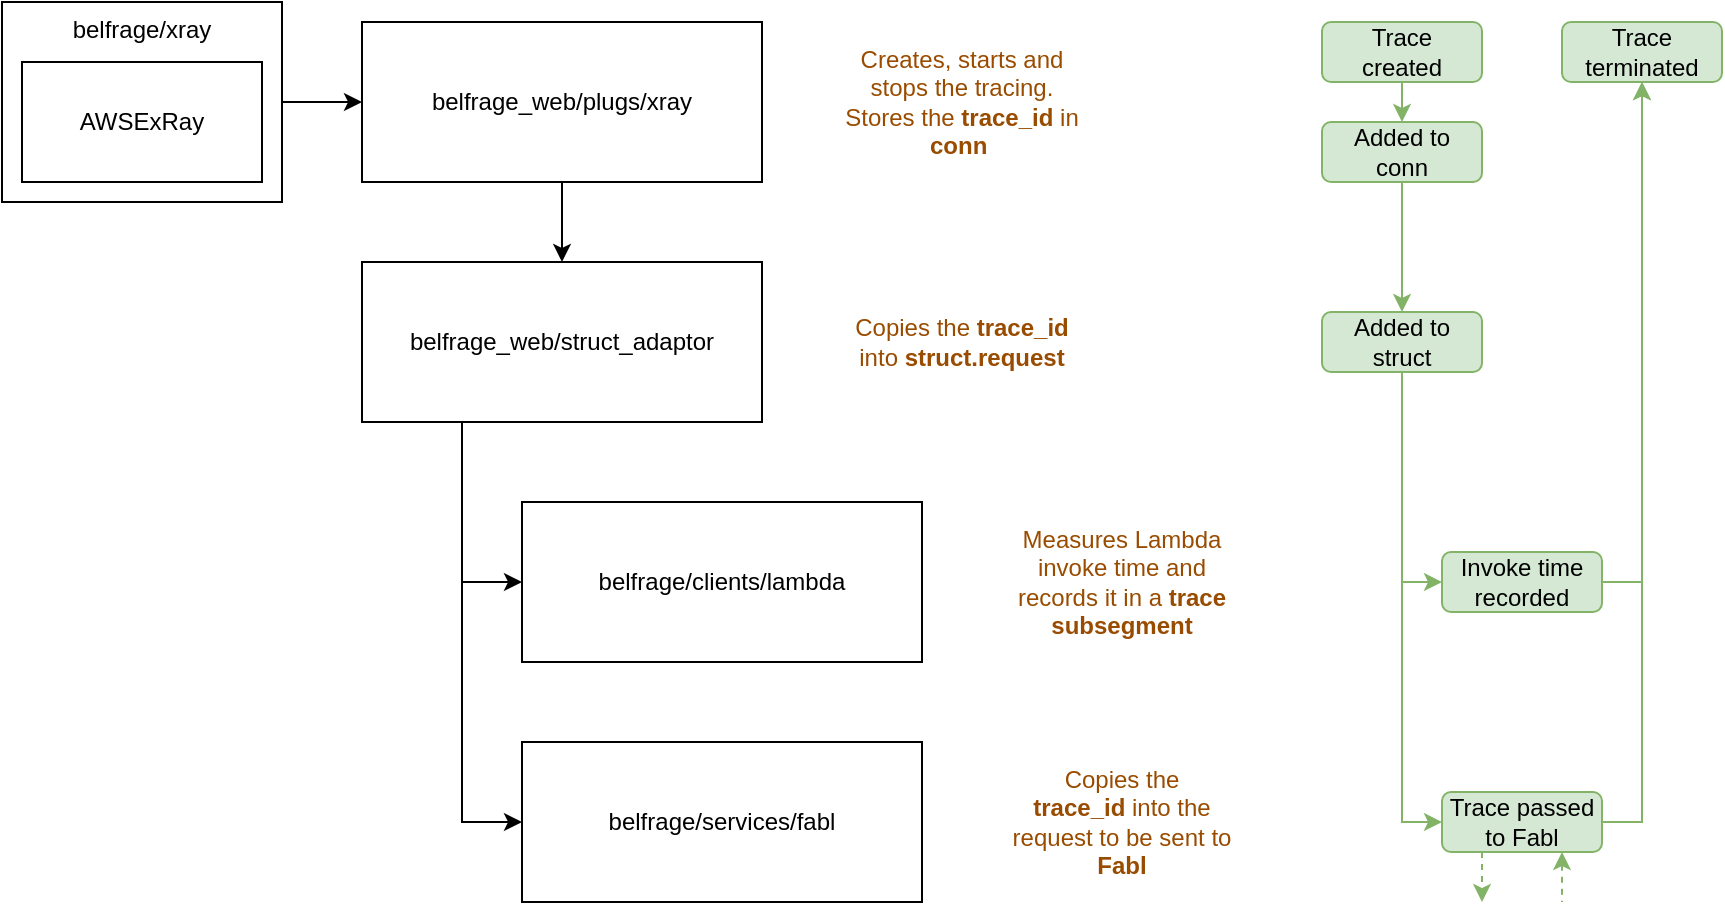 <mxfile version="14.4.2" type="google"><diagram id="QRKc3iti1nhodSoZf5CI" name="Page-1"><mxGraphModel dx="1426" dy="737" grid="1" gridSize="10" guides="1" tooltips="1" connect="1" arrows="1" fold="1" page="1" pageScale="1" pageWidth="827" pageHeight="1169" math="0" shadow="0"><root><mxCell id="0"/><mxCell id="1" parent="0"/><mxCell id="_nIiqrBWD5YmhDp07oCB-7" style="edgeStyle=orthogonalEdgeStyle;rounded=0;orthogonalLoop=1;jettySize=auto;html=1;exitX=1;exitY=0.5;exitDx=0;exitDy=0;entryX=0;entryY=0.5;entryDx=0;entryDy=0;" edge="1" parent="1" source="_nIiqrBWD5YmhDp07oCB-2" target="_nIiqrBWD5YmhDp07oCB-3"><mxGeometry relative="1" as="geometry"/></mxCell><mxCell id="_nIiqrBWD5YmhDp07oCB-2" value="belfrage/xray" style="rounded=0;whiteSpace=wrap;html=1;verticalAlign=top;" vertex="1" parent="1"><mxGeometry x="60" y="70" width="140" height="100" as="geometry"/></mxCell><mxCell id="_nIiqrBWD5YmhDp07oCB-1" value="AWSExRay" style="rounded=0;whiteSpace=wrap;html=1;" vertex="1" parent="1"><mxGeometry x="70" y="100" width="120" height="60" as="geometry"/></mxCell><mxCell id="_nIiqrBWD5YmhDp07oCB-8" style="edgeStyle=orthogonalEdgeStyle;rounded=0;orthogonalLoop=1;jettySize=auto;html=1;exitX=0.5;exitY=1;exitDx=0;exitDy=0;entryX=0.5;entryY=0;entryDx=0;entryDy=0;" edge="1" parent="1" source="_nIiqrBWD5YmhDp07oCB-3" target="_nIiqrBWD5YmhDp07oCB-4"><mxGeometry relative="1" as="geometry"/></mxCell><mxCell id="_nIiqrBWD5YmhDp07oCB-3" value="belfrage_web/plugs/xray" style="rounded=0;whiteSpace=wrap;html=1;" vertex="1" parent="1"><mxGeometry x="240" y="80" width="200" height="80" as="geometry"/></mxCell><mxCell id="_nIiqrBWD5YmhDp07oCB-9" style="edgeStyle=orthogonalEdgeStyle;rounded=0;orthogonalLoop=1;jettySize=auto;html=1;exitX=0.25;exitY=1;exitDx=0;exitDy=0;entryX=0;entryY=0.5;entryDx=0;entryDy=0;" edge="1" parent="1" source="_nIiqrBWD5YmhDp07oCB-4" target="_nIiqrBWD5YmhDp07oCB-6"><mxGeometry relative="1" as="geometry"/></mxCell><mxCell id="_nIiqrBWD5YmhDp07oCB-10" style="edgeStyle=orthogonalEdgeStyle;rounded=0;orthogonalLoop=1;jettySize=auto;html=1;exitX=0.25;exitY=1;exitDx=0;exitDy=0;entryX=0;entryY=0.5;entryDx=0;entryDy=0;" edge="1" parent="1" source="_nIiqrBWD5YmhDp07oCB-4" target="_nIiqrBWD5YmhDp07oCB-5"><mxGeometry relative="1" as="geometry"/></mxCell><mxCell id="_nIiqrBWD5YmhDp07oCB-4" value="belfrage_web/struct_adaptor" style="rounded=0;whiteSpace=wrap;html=1;" vertex="1" parent="1"><mxGeometry x="240" y="200" width="200" height="80" as="geometry"/></mxCell><mxCell id="_nIiqrBWD5YmhDp07oCB-5" value="belfrage/services/fabl" style="rounded=0;whiteSpace=wrap;html=1;" vertex="1" parent="1"><mxGeometry x="320" y="440" width="200" height="80" as="geometry"/></mxCell><mxCell id="_nIiqrBWD5YmhDp07oCB-6" value="belfrage/clients/lambda" style="rounded=0;whiteSpace=wrap;html=1;" vertex="1" parent="1"><mxGeometry x="320" y="320" width="200" height="80" as="geometry"/></mxCell><mxCell id="_nIiqrBWD5YmhDp07oCB-11" value="Creates, starts and stops the tracing. Stores the &lt;b&gt;trace_id&lt;/b&gt; in &lt;b&gt;conn&lt;/b&gt;&amp;nbsp;" style="text;html=1;strokeColor=none;fillColor=none;align=center;verticalAlign=middle;whiteSpace=wrap;rounded=0;fontColor=#994C00;" vertex="1" parent="1"><mxGeometry x="480" y="90" width="120" height="60" as="geometry"/></mxCell><mxCell id="_nIiqrBWD5YmhDp07oCB-12" value="Copies the &lt;b&gt;trace_id&lt;/b&gt; into &lt;b&gt;struct.request&lt;/b&gt;" style="text;html=1;strokeColor=none;fillColor=none;align=center;verticalAlign=middle;whiteSpace=wrap;rounded=0;fontColor=#994C00;" vertex="1" parent="1"><mxGeometry x="480" y="210" width="120" height="60" as="geometry"/></mxCell><mxCell id="_nIiqrBWD5YmhDp07oCB-13" value="Copies the &lt;b&gt;trace_id&lt;/b&gt;&amp;nbsp;into the request to be sent to &lt;b&gt;Fabl&lt;/b&gt;" style="text;html=1;strokeColor=none;fillColor=none;align=center;verticalAlign=middle;whiteSpace=wrap;rounded=0;fontColor=#994C00;" vertex="1" parent="1"><mxGeometry x="560" y="450" width="120" height="60" as="geometry"/></mxCell><mxCell id="_nIiqrBWD5YmhDp07oCB-14" value="Measures Lambda invoke time and records it in a &lt;b&gt;trace subsegment&lt;/b&gt;" style="text;html=1;strokeColor=none;fillColor=none;align=center;verticalAlign=middle;whiteSpace=wrap;rounded=0;fontColor=#994C00;" vertex="1" parent="1"><mxGeometry x="560" y="330" width="120" height="60" as="geometry"/></mxCell><mxCell id="_nIiqrBWD5YmhDp07oCB-18" style="edgeStyle=orthogonalEdgeStyle;rounded=0;orthogonalLoop=1;jettySize=auto;html=1;exitX=0.5;exitY=1;exitDx=0;exitDy=0;entryX=0.5;entryY=0;entryDx=0;entryDy=0;fontColor=#009900;fillColor=#d5e8d4;strokeColor=#82b366;" edge="1" parent="1" source="_nIiqrBWD5YmhDp07oCB-15" target="_nIiqrBWD5YmhDp07oCB-17"><mxGeometry relative="1" as="geometry"/></mxCell><mxCell id="_nIiqrBWD5YmhDp07oCB-15" value="&lt;span&gt;Trace&lt;br&gt;created&lt;/span&gt;" style="rounded=1;whiteSpace=wrap;html=1;fillColor=#d5e8d4;strokeColor=#82b366;labelBackgroundColor=none;" vertex="1" parent="1"><mxGeometry x="720" y="80" width="80" height="30" as="geometry"/></mxCell><mxCell id="_nIiqrBWD5YmhDp07oCB-20" style="edgeStyle=orthogonalEdgeStyle;rounded=0;orthogonalLoop=1;jettySize=auto;html=1;exitX=0.5;exitY=1;exitDx=0;exitDy=0;fontColor=#009900;fillColor=#d5e8d4;strokeColor=#82b366;" edge="1" parent="1" source="_nIiqrBWD5YmhDp07oCB-17" target="_nIiqrBWD5YmhDp07oCB-19"><mxGeometry relative="1" as="geometry"/></mxCell><mxCell id="_nIiqrBWD5YmhDp07oCB-17" value="Added to&lt;br&gt;conn" style="rounded=1;whiteSpace=wrap;html=1;fillColor=#d5e8d4;strokeColor=#82b366;labelBackgroundColor=none;" vertex="1" parent="1"><mxGeometry x="720" y="130" width="80" height="30" as="geometry"/></mxCell><mxCell id="_nIiqrBWD5YmhDp07oCB-22" style="edgeStyle=orthogonalEdgeStyle;rounded=0;orthogonalLoop=1;jettySize=auto;html=1;exitX=0.5;exitY=1;exitDx=0;exitDy=0;entryX=0;entryY=0.5;entryDx=0;entryDy=0;fontColor=#009900;fillColor=#d5e8d4;strokeColor=#82b366;" edge="1" parent="1" source="_nIiqrBWD5YmhDp07oCB-19" target="_nIiqrBWD5YmhDp07oCB-21"><mxGeometry relative="1" as="geometry"/></mxCell><mxCell id="_nIiqrBWD5YmhDp07oCB-26" style="edgeStyle=orthogonalEdgeStyle;rounded=0;orthogonalLoop=1;jettySize=auto;html=1;exitX=0.5;exitY=1;exitDx=0;exitDy=0;entryX=0;entryY=0.5;entryDx=0;entryDy=0;fontColor=#009900;fillColor=#d5e8d4;strokeColor=#82b366;" edge="1" parent="1" source="_nIiqrBWD5YmhDp07oCB-19" target="_nIiqrBWD5YmhDp07oCB-25"><mxGeometry relative="1" as="geometry"/></mxCell><mxCell id="_nIiqrBWD5YmhDp07oCB-19" value="&lt;span&gt;Added to struct&lt;/span&gt;" style="rounded=1;whiteSpace=wrap;html=1;fillColor=#d5e8d4;strokeColor=#82b366;labelBackgroundColor=none;" vertex="1" parent="1"><mxGeometry x="720" y="225" width="80" height="30" as="geometry"/></mxCell><mxCell id="_nIiqrBWD5YmhDp07oCB-24" style="edgeStyle=orthogonalEdgeStyle;rounded=0;orthogonalLoop=1;jettySize=auto;html=1;exitX=1;exitY=0.5;exitDx=0;exitDy=0;entryX=0.5;entryY=1;entryDx=0;entryDy=0;fontColor=#009900;fillColor=#d5e8d4;strokeColor=#82b366;" edge="1" parent="1" source="_nIiqrBWD5YmhDp07oCB-21" target="_nIiqrBWD5YmhDp07oCB-23"><mxGeometry relative="1" as="geometry"/></mxCell><mxCell id="_nIiqrBWD5YmhDp07oCB-21" value="Invoke time&lt;br&gt;recorded" style="rounded=1;whiteSpace=wrap;html=1;fillColor=#d5e8d4;strokeColor=#82b366;labelBackgroundColor=none;" vertex="1" parent="1"><mxGeometry x="780" y="345" width="80" height="30" as="geometry"/></mxCell><mxCell id="_nIiqrBWD5YmhDp07oCB-23" value="&lt;span&gt;Trace terminated&lt;/span&gt;" style="rounded=1;whiteSpace=wrap;html=1;fillColor=#d5e8d4;strokeColor=#82b366;labelBackgroundColor=none;" vertex="1" parent="1"><mxGeometry x="840" y="80" width="80" height="30" as="geometry"/></mxCell><mxCell id="_nIiqrBWD5YmhDp07oCB-27" style="edgeStyle=orthogonalEdgeStyle;rounded=0;orthogonalLoop=1;jettySize=auto;html=1;exitX=1;exitY=0.5;exitDx=0;exitDy=0;fontColor=#009900;fillColor=#d5e8d4;strokeColor=#82b366;" edge="1" parent="1" source="_nIiqrBWD5YmhDp07oCB-25" target="_nIiqrBWD5YmhDp07oCB-23"><mxGeometry relative="1" as="geometry"/></mxCell><mxCell id="_nIiqrBWD5YmhDp07oCB-29" style="edgeStyle=orthogonalEdgeStyle;rounded=0;orthogonalLoop=1;jettySize=auto;html=1;exitX=0.25;exitY=1;exitDx=0;exitDy=0;fontColor=#009900;dashed=1;fillColor=#d5e8d4;strokeColor=#82b366;" edge="1" parent="1" source="_nIiqrBWD5YmhDp07oCB-25"><mxGeometry relative="1" as="geometry"><mxPoint x="800" y="520" as="targetPoint"/></mxGeometry></mxCell><mxCell id="_nIiqrBWD5YmhDp07oCB-30" style="edgeStyle=orthogonalEdgeStyle;rounded=0;orthogonalLoop=1;jettySize=auto;html=1;exitX=0.75;exitY=1;exitDx=0;exitDy=0;fontColor=#009900;endArrow=none;endFill=0;dashed=1;fillColor=#d5e8d4;strokeColor=#82b366;startArrow=classic;startFill=1;" edge="1" parent="1" source="_nIiqrBWD5YmhDp07oCB-25"><mxGeometry relative="1" as="geometry"><mxPoint x="840" y="520" as="targetPoint"/></mxGeometry></mxCell><mxCell id="_nIiqrBWD5YmhDp07oCB-25" value="&lt;span&gt;Trace passed to Fabl&lt;/span&gt;" style="rounded=1;whiteSpace=wrap;html=1;fillColor=#d5e8d4;strokeColor=#82b366;labelBackgroundColor=none;" vertex="1" parent="1"><mxGeometry x="780" y="465" width="80" height="30" as="geometry"/></mxCell></root></mxGraphModel></diagram></mxfile>